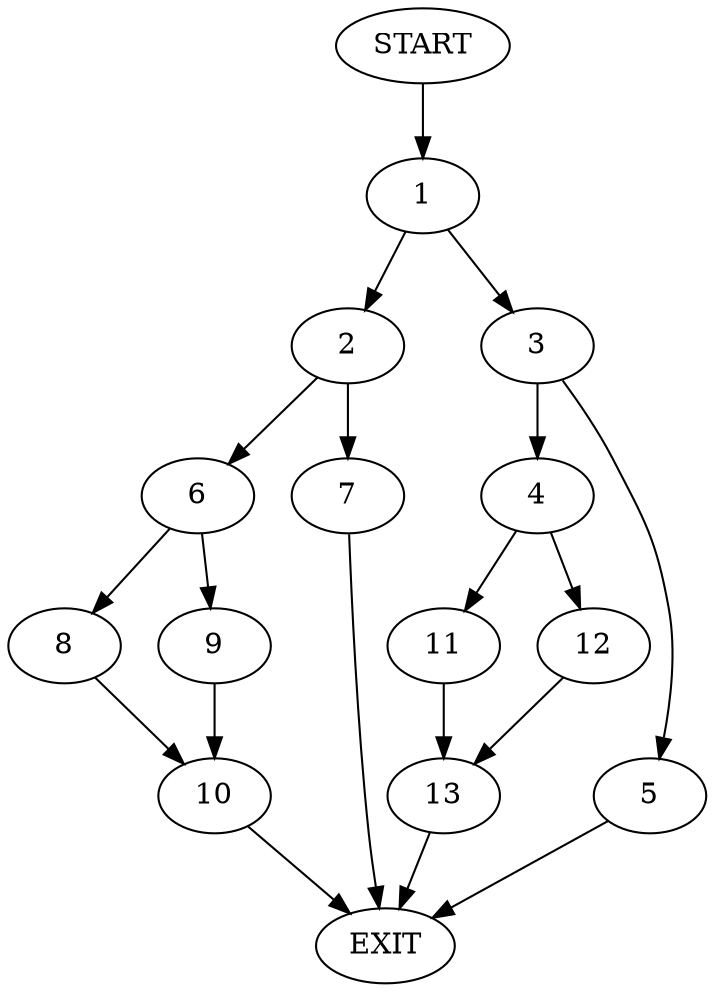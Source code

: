 digraph {
0 [label="START"]
14 [label="EXIT"]
0 -> 1
1 -> 2
1 -> 3
3 -> 4
3 -> 5
2 -> 6
2 -> 7
6 -> 8
6 -> 9
7 -> 14
8 -> 10
9 -> 10
10 -> 14
5 -> 14
4 -> 11
4 -> 12
11 -> 13
12 -> 13
13 -> 14
}
